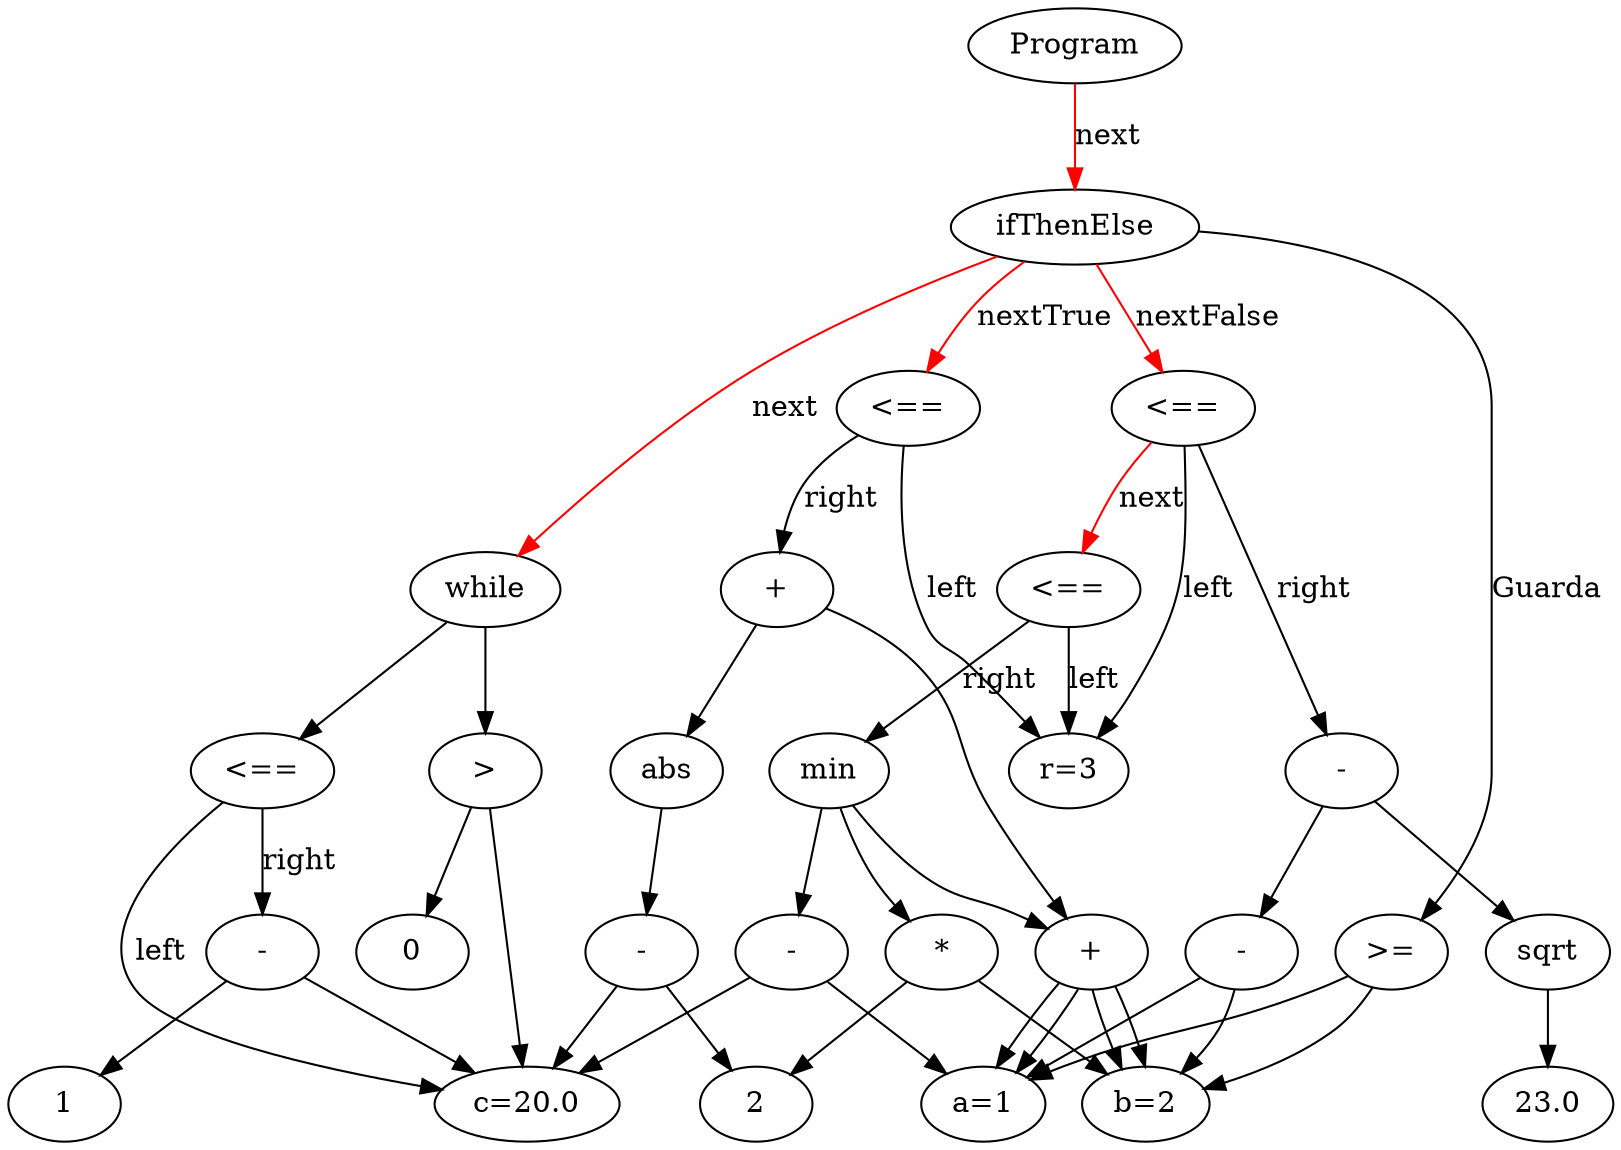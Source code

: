 digraph Program { 
 

"1" [label="Program"];
"2" [label="ifThenElse"];
"1" -> "2" [label="next" color="red"];
"3" [label="while"];
"2" -> "3" [label="next" color="red"];
"4" [label=">="];
"5" [label="<=="];
"6" [label="<=="];
"2" -> "4" [label="Guarda"];
"2" -> "5" [label="nextTrue" color="red"];
"2" -> "6" [label="nextFalse" color="red"];
"7" [label="a=1"];
"8" [label="b=2"];
"4" -> "7";
"4" -> "8";
"9" [label="r=3"];
"10" [label="+"];
"5" -> "9" [label="left"];
"5" -> "10" [label="right"];
"11" [label="+"];
"12" [label="abs"];
"10" -> "11";
"10" -> "12";
"11" -> "7";
"11" -> "8";
"13" [label="-"];
"12" -> "13";
"14" [label="2"];
"15" [label="c=20.0"];
"13" -> "14";
"13" -> "15";
"16" [label="<=="];
"6" -> "16" [label="next" color="red"];
"17" [label="-"];
"6" -> "9" [label="left"];
"6" -> "17" [label="right"];
"18" [label="-"];
"19" [label="sqrt"];
"17" -> "18";
"17" -> "19";
"18" -> "7";
"18" -> "8";
"20" [label="23.0"];
"19" -> "20";
"21" [label="min"];
"16" -> "9" [label="left"];
"16" -> "21" [label="right"];
"21" -> "11";
"11" -> "7";
"11" -> "8";
"22" [label="-"];
"21" -> "22";
"22" -> "15";
"22" -> "7";
"23" [label="*"];
"21" -> "23";
"23" -> "14";
"23" -> "8";
"24" [label=">"];
"25" [label="<=="];
"3" -> "24";
"3" -> "25";
"26" [label="0"];
"24" -> "15";
"24" -> "26";
"27" [label="-"];
"25" -> "15" [label="left"];
"25" -> "27" [label="right"];
"28" [label="1"];
"27" -> "15";
"27" -> "28";
}
